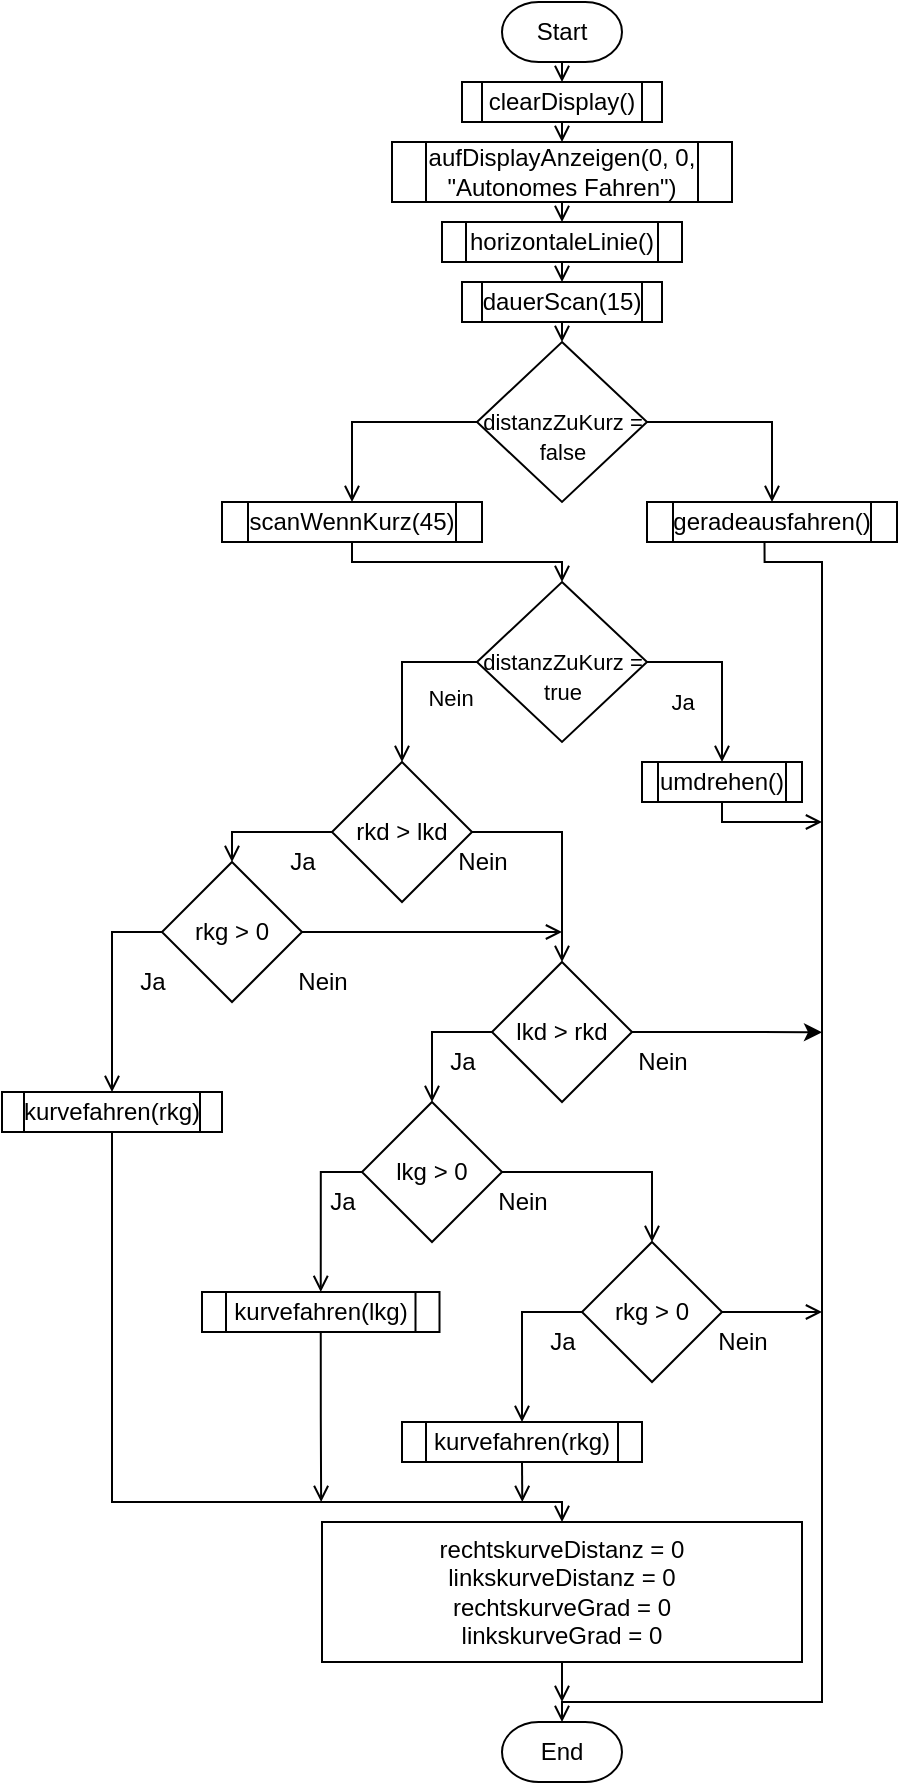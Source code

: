 <mxfile version="16.5.1" type="device"><diagram id="C5RBs43oDa-KdzZeNtuy" name="Page-1"><mxGraphModel dx="630" dy="494" grid="1" gridSize="10" guides="1" tooltips="1" connect="1" arrows="1" fold="1" page="1" pageScale="1" pageWidth="827" pageHeight="1169" math="0" shadow="0"><root><mxCell id="WIyWlLk6GJQsqaUBKTNV-0"/><mxCell id="WIyWlLk6GJQsqaUBKTNV-1" parent="WIyWlLk6GJQsqaUBKTNV-0"/><mxCell id="cLZr5UZLkbUHjYc4EeCg-1" style="edgeStyle=orthogonalEdgeStyle;rounded=0;orthogonalLoop=1;jettySize=auto;html=1;exitX=0.5;exitY=1;exitDx=0;exitDy=0;exitPerimeter=0;entryX=0.5;entryY=0;entryDx=0;entryDy=0;endArrow=open;endFill=0;" parent="WIyWlLk6GJQsqaUBKTNV-1" source="HOjpR-oxfHX7dsRO8wp4-0" target="cLZr5UZLkbUHjYc4EeCg-0" edge="1"><mxGeometry relative="1" as="geometry"/></mxCell><mxCell id="HOjpR-oxfHX7dsRO8wp4-0" value="Start" style="strokeWidth=1;html=1;shape=mxgraph.flowchart.terminator;whiteSpace=wrap;rounded=1;" parent="WIyWlLk6GJQsqaUBKTNV-1" vertex="1"><mxGeometry x="260" y="20" width="60" height="30" as="geometry"/></mxCell><mxCell id="cLZr5UZLkbUHjYc4EeCg-7" style="edgeStyle=orthogonalEdgeStyle;shape=connector;rounded=0;orthogonalLoop=1;jettySize=auto;html=1;exitX=0.5;exitY=1;exitDx=0;exitDy=0;entryX=0.5;entryY=0;entryDx=0;entryDy=0;entryPerimeter=0;labelBackgroundColor=default;fontFamily=Helvetica;fontSize=11;fontColor=default;endArrow=open;endFill=0;strokeColor=default;" parent="WIyWlLk6GJQsqaUBKTNV-1" source="HOjpR-oxfHX7dsRO8wp4-11" target="HOjpR-oxfHX7dsRO8wp4-13" edge="1"><mxGeometry relative="1" as="geometry"/></mxCell><mxCell id="HOjpR-oxfHX7dsRO8wp4-11" value="dauerScan(15)" style="shape=process;whiteSpace=wrap;html=1;backgroundOutline=1;rounded=0;strokeColor=default;strokeWidth=1;" parent="WIyWlLk6GJQsqaUBKTNV-1" vertex="1"><mxGeometry x="240" y="160" width="100" height="20" as="geometry"/></mxCell><mxCell id="cLZr5UZLkbUHjYc4EeCg-8" style="edgeStyle=orthogonalEdgeStyle;shape=connector;rounded=0;orthogonalLoop=1;jettySize=auto;html=1;exitX=0;exitY=0.5;exitDx=0;exitDy=0;exitPerimeter=0;entryX=0.5;entryY=0;entryDx=0;entryDy=0;labelBackgroundColor=default;fontFamily=Helvetica;fontSize=11;fontColor=default;endArrow=open;endFill=0;strokeColor=default;" parent="WIyWlLk6GJQsqaUBKTNV-1" source="HOjpR-oxfHX7dsRO8wp4-13" target="HOjpR-oxfHX7dsRO8wp4-18" edge="1"><mxGeometry relative="1" as="geometry"/></mxCell><mxCell id="cLZr5UZLkbUHjYc4EeCg-9" style="edgeStyle=orthogonalEdgeStyle;shape=connector;rounded=0;orthogonalLoop=1;jettySize=auto;html=1;exitX=1;exitY=0.5;exitDx=0;exitDy=0;exitPerimeter=0;entryX=0.5;entryY=0;entryDx=0;entryDy=0;labelBackgroundColor=default;fontFamily=Helvetica;fontSize=11;fontColor=default;endArrow=open;endFill=0;strokeColor=default;" parent="WIyWlLk6GJQsqaUBKTNV-1" source="HOjpR-oxfHX7dsRO8wp4-13" target="HOjpR-oxfHX7dsRO8wp4-20" edge="1"><mxGeometry relative="1" as="geometry"/></mxCell><mxCell id="HOjpR-oxfHX7dsRO8wp4-13" value="&lt;font style=&quot;font-size: 11px&quot;&gt;&lt;br&gt;distanzZuKurz = false&lt;/font&gt;" style="strokeWidth=1;html=1;shape=mxgraph.flowchart.decision;whiteSpace=wrap;rounded=1;strokeColor=default;" parent="WIyWlLk6GJQsqaUBKTNV-1" vertex="1"><mxGeometry x="247.5" y="190" width="85" height="80" as="geometry"/></mxCell><mxCell id="cLZr5UZLkbUHjYc4EeCg-12" style="edgeStyle=orthogonalEdgeStyle;shape=connector;rounded=0;orthogonalLoop=1;jettySize=auto;html=1;exitX=0.5;exitY=1;exitDx=0;exitDy=0;entryX=0.5;entryY=0;entryDx=0;entryDy=0;entryPerimeter=0;labelBackgroundColor=default;fontFamily=Helvetica;fontSize=11;fontColor=default;endArrow=open;endFill=0;strokeColor=default;" parent="WIyWlLk6GJQsqaUBKTNV-1" source="HOjpR-oxfHX7dsRO8wp4-18" target="cLZr5UZLkbUHjYc4EeCg-11" edge="1"><mxGeometry relative="1" as="geometry"><Array as="points"><mxPoint x="185" y="300"/><mxPoint x="290" y="300"/></Array></mxGeometry></mxCell><mxCell id="HOjpR-oxfHX7dsRO8wp4-18" value="scanWennKurz(45)" style="shape=process;whiteSpace=wrap;html=1;backgroundOutline=1;rounded=0;strokeColor=default;strokeWidth=1;" parent="WIyWlLk6GJQsqaUBKTNV-1" vertex="1"><mxGeometry x="120" y="270" width="130" height="20" as="geometry"/></mxCell><mxCell id="cLZr5UZLkbUHjYc4EeCg-10" value="" style="edgeStyle=orthogonalEdgeStyle;shape=connector;rounded=0;orthogonalLoop=1;jettySize=auto;html=1;exitX=0.5;exitY=1;exitDx=0;exitDy=0;entryX=0.5;entryY=0;entryDx=0;entryDy=0;entryPerimeter=0;labelBackgroundColor=default;fontFamily=Helvetica;fontSize=11;fontColor=default;endArrow=open;endFill=0;strokeColor=default;" parent="WIyWlLk6GJQsqaUBKTNV-1" target="HOjpR-oxfHX7dsRO8wp4-40" edge="1"><mxGeometry relative="1" as="geometry"><mxPoint x="391.25" y="290" as="sourcePoint"/><mxPoint x="308.75" y="850" as="targetPoint"/><Array as="points"><mxPoint x="391" y="300"/><mxPoint x="420" y="300"/><mxPoint x="420" y="870"/><mxPoint x="290" y="870"/></Array></mxGeometry></mxCell><mxCell id="HOjpR-oxfHX7dsRO8wp4-20" value="geradeausfahren()" style="shape=process;whiteSpace=wrap;html=1;backgroundOutline=1;rounded=0;strokeColor=default;strokeWidth=1;" parent="WIyWlLk6GJQsqaUBKTNV-1" vertex="1"><mxGeometry x="332.5" y="270" width="125" height="20" as="geometry"/></mxCell><mxCell id="cLZr5UZLkbUHjYc4EeCg-33" style="edgeStyle=orthogonalEdgeStyle;shape=connector;rounded=0;orthogonalLoop=1;jettySize=auto;html=1;exitX=0.5;exitY=1;exitDx=0;exitDy=0;labelBackgroundColor=default;fontFamily=Helvetica;fontSize=11;fontColor=default;endArrow=open;endFill=0;strokeColor=default;" parent="WIyWlLk6GJQsqaUBKTNV-1" source="HOjpR-oxfHX7dsRO8wp4-26" edge="1"><mxGeometry relative="1" as="geometry"><mxPoint x="420" y="430" as="targetPoint"/><Array as="points"><mxPoint x="370" y="430"/></Array></mxGeometry></mxCell><mxCell id="HOjpR-oxfHX7dsRO8wp4-26" value="umdrehen()" style="shape=process;whiteSpace=wrap;html=1;backgroundOutline=1;rounded=0;strokeColor=default;strokeWidth=1;" parent="WIyWlLk6GJQsqaUBKTNV-1" vertex="1"><mxGeometry x="330" y="400" width="80" height="20" as="geometry"/></mxCell><mxCell id="cLZr5UZLkbUHjYc4EeCg-19" style="edgeStyle=orthogonalEdgeStyle;shape=connector;rounded=0;orthogonalLoop=1;jettySize=auto;html=1;exitX=0;exitY=0.5;exitDx=0;exitDy=0;exitPerimeter=0;entryX=0.5;entryY=0;entryDx=0;entryDy=0;entryPerimeter=0;labelBackgroundColor=default;fontFamily=Helvetica;fontSize=11;fontColor=default;endArrow=open;endFill=0;strokeColor=default;" parent="WIyWlLk6GJQsqaUBKTNV-1" source="HOjpR-oxfHX7dsRO8wp4-28" target="cLZr5UZLkbUHjYc4EeCg-18" edge="1"><mxGeometry relative="1" as="geometry"><Array as="points"><mxPoint x="125" y="435"/></Array></mxGeometry></mxCell><mxCell id="cLZr5UZLkbUHjYc4EeCg-24" style="edgeStyle=orthogonalEdgeStyle;shape=connector;rounded=0;orthogonalLoop=1;jettySize=auto;html=1;exitX=1;exitY=0.5;exitDx=0;exitDy=0;exitPerimeter=0;entryX=0.5;entryY=0;entryDx=0;entryDy=0;entryPerimeter=0;labelBackgroundColor=default;fontFamily=Helvetica;fontSize=11;fontColor=default;endArrow=open;endFill=0;strokeColor=default;" parent="WIyWlLk6GJQsqaUBKTNV-1" source="HOjpR-oxfHX7dsRO8wp4-28" target="HOjpR-oxfHX7dsRO8wp4-30" edge="1"><mxGeometry relative="1" as="geometry"/></mxCell><mxCell id="HOjpR-oxfHX7dsRO8wp4-28" value="rkd &amp;gt; lkd" style="strokeWidth=1;html=1;shape=mxgraph.flowchart.decision;whiteSpace=wrap;rounded=1;strokeColor=default;" parent="WIyWlLk6GJQsqaUBKTNV-1" vertex="1"><mxGeometry x="175" y="400" width="70" height="70" as="geometry"/></mxCell><mxCell id="cLZr5UZLkbUHjYc4EeCg-23" style="edgeStyle=orthogonalEdgeStyle;shape=connector;rounded=0;orthogonalLoop=1;jettySize=auto;html=1;exitX=0;exitY=0.5;exitDx=0;exitDy=0;exitPerimeter=0;entryX=0.5;entryY=0;entryDx=0;entryDy=0;entryPerimeter=0;labelBackgroundColor=default;fontFamily=Helvetica;fontSize=11;fontColor=default;endArrow=open;endFill=0;strokeColor=default;" parent="WIyWlLk6GJQsqaUBKTNV-1" source="HOjpR-oxfHX7dsRO8wp4-30" target="cLZr5UZLkbUHjYc4EeCg-22" edge="1"><mxGeometry relative="1" as="geometry"/></mxCell><mxCell id="w-rzSDXo8Z9sUN6BkGyD-5" style="edgeStyle=orthogonalEdgeStyle;rounded=0;orthogonalLoop=1;jettySize=auto;html=1;exitX=1;exitY=0.5;exitDx=0;exitDy=0;exitPerimeter=0;" edge="1" parent="WIyWlLk6GJQsqaUBKTNV-1" source="HOjpR-oxfHX7dsRO8wp4-30"><mxGeometry relative="1" as="geometry"><mxPoint x="420" y="535.143" as="targetPoint"/></mxGeometry></mxCell><mxCell id="HOjpR-oxfHX7dsRO8wp4-30" value="lkd &amp;gt; rkd" style="strokeWidth=1;html=1;shape=mxgraph.flowchart.decision;whiteSpace=wrap;rounded=1;strokeColor=default;" parent="WIyWlLk6GJQsqaUBKTNV-1" vertex="1"><mxGeometry x="255" y="500" width="70" height="70" as="geometry"/></mxCell><mxCell id="cLZr5UZLkbUHjYc4EeCg-32" style="edgeStyle=orthogonalEdgeStyle;shape=connector;rounded=0;orthogonalLoop=1;jettySize=auto;html=1;exitX=0.5;exitY=1;exitDx=0;exitDy=0;labelBackgroundColor=default;fontFamily=Helvetica;fontSize=11;fontColor=default;endArrow=open;endFill=0;strokeColor=default;entryX=0.5;entryY=0;entryDx=0;entryDy=0;" parent="WIyWlLk6GJQsqaUBKTNV-1" source="HOjpR-oxfHX7dsRO8wp4-33" target="HOjpR-oxfHX7dsRO8wp4-39" edge="1"><mxGeometry relative="1" as="geometry"><mxPoint x="310" y="770" as="targetPoint"/><Array as="points"><mxPoint x="65" y="770"/><mxPoint x="290" y="770"/></Array></mxGeometry></mxCell><mxCell id="HOjpR-oxfHX7dsRO8wp4-33" value="kurvefahren(rkg)" style="shape=process;whiteSpace=wrap;html=1;backgroundOutline=1;rounded=0;strokeColor=default;strokeWidth=1;" parent="WIyWlLk6GJQsqaUBKTNV-1" vertex="1"><mxGeometry x="10" y="565" width="110" height="20" as="geometry"/></mxCell><mxCell id="cLZr5UZLkbUHjYc4EeCg-34" style="edgeStyle=orthogonalEdgeStyle;shape=connector;rounded=0;orthogonalLoop=1;jettySize=auto;html=1;exitX=0.5;exitY=1;exitDx=0;exitDy=0;labelBackgroundColor=default;fontFamily=Helvetica;fontSize=11;fontColor=default;endArrow=open;endFill=0;strokeColor=default;" parent="WIyWlLk6GJQsqaUBKTNV-1" source="HOjpR-oxfHX7dsRO8wp4-35" edge="1"><mxGeometry relative="1" as="geometry"><mxPoint x="169.571" y="770" as="targetPoint"/></mxGeometry></mxCell><mxCell id="HOjpR-oxfHX7dsRO8wp4-35" value="kurvefahren(lkg)" style="shape=process;whiteSpace=wrap;html=1;backgroundOutline=1;rounded=0;strokeColor=default;strokeWidth=1;" parent="WIyWlLk6GJQsqaUBKTNV-1" vertex="1"><mxGeometry x="110" y="665" width="118.75" height="20" as="geometry"/></mxCell><mxCell id="cLZr5UZLkbUHjYc4EeCg-35" style="edgeStyle=orthogonalEdgeStyle;shape=connector;rounded=0;orthogonalLoop=1;jettySize=auto;html=1;exitX=0.5;exitY=1;exitDx=0;exitDy=0;labelBackgroundColor=default;fontFamily=Helvetica;fontSize=11;fontColor=default;endArrow=open;endFill=0;strokeColor=default;" parent="WIyWlLk6GJQsqaUBKTNV-1" source="HOjpR-oxfHX7dsRO8wp4-37" edge="1"><mxGeometry relative="1" as="geometry"><mxPoint x="270.143" y="770" as="targetPoint"/></mxGeometry></mxCell><mxCell id="HOjpR-oxfHX7dsRO8wp4-37" value="kurvefahren(rkg)" style="shape=process;whiteSpace=wrap;html=1;backgroundOutline=1;rounded=0;strokeColor=default;strokeWidth=1;" parent="WIyWlLk6GJQsqaUBKTNV-1" vertex="1"><mxGeometry x="210" y="730" width="120" height="20" as="geometry"/></mxCell><mxCell id="cLZr5UZLkbUHjYc4EeCg-36" style="edgeStyle=orthogonalEdgeStyle;shape=connector;rounded=0;orthogonalLoop=1;jettySize=auto;html=1;exitX=0.5;exitY=1;exitDx=0;exitDy=0;labelBackgroundColor=default;fontFamily=Helvetica;fontSize=11;fontColor=default;endArrow=open;endFill=0;strokeColor=default;" parent="WIyWlLk6GJQsqaUBKTNV-1" source="HOjpR-oxfHX7dsRO8wp4-39" edge="1"><mxGeometry relative="1" as="geometry"><mxPoint x="290" y="870" as="targetPoint"/></mxGeometry></mxCell><mxCell id="HOjpR-oxfHX7dsRO8wp4-39" value="rechtskurveDistanz = 0&lt;br&gt;linkskurveDistanz = 0&lt;br&gt;rechtskurveGrad = 0&lt;br&gt;linkskurveGrad = 0" style="rounded=0;whiteSpace=wrap;html=1;absoluteArcSize=1;arcSize=14;strokeWidth=1;" parent="WIyWlLk6GJQsqaUBKTNV-1" vertex="1"><mxGeometry x="170" y="780" width="240" height="70" as="geometry"/></mxCell><mxCell id="HOjpR-oxfHX7dsRO8wp4-40" value="End" style="strokeWidth=1;html=1;shape=mxgraph.flowchart.terminator;whiteSpace=wrap;rounded=1;" parent="WIyWlLk6GJQsqaUBKTNV-1" vertex="1"><mxGeometry x="260" y="880" width="60" height="30" as="geometry"/></mxCell><mxCell id="cLZr5UZLkbUHjYc4EeCg-3" style="edgeStyle=orthogonalEdgeStyle;shape=connector;rounded=0;orthogonalLoop=1;jettySize=auto;html=1;exitX=0.5;exitY=1;exitDx=0;exitDy=0;entryX=0.5;entryY=0;entryDx=0;entryDy=0;labelBackgroundColor=default;fontFamily=Helvetica;fontSize=11;fontColor=default;endArrow=open;endFill=0;strokeColor=default;" parent="WIyWlLk6GJQsqaUBKTNV-1" source="cLZr5UZLkbUHjYc4EeCg-0" target="cLZr5UZLkbUHjYc4EeCg-2" edge="1"><mxGeometry relative="1" as="geometry"/></mxCell><mxCell id="cLZr5UZLkbUHjYc4EeCg-0" value="clearDisplay()" style="shape=process;whiteSpace=wrap;html=1;backgroundOutline=1;rounded=0;strokeColor=default;strokeWidth=1;" parent="WIyWlLk6GJQsqaUBKTNV-1" vertex="1"><mxGeometry x="240" y="60" width="100" height="20" as="geometry"/></mxCell><mxCell id="cLZr5UZLkbUHjYc4EeCg-5" style="edgeStyle=orthogonalEdgeStyle;shape=connector;rounded=0;orthogonalLoop=1;jettySize=auto;html=1;exitX=0.5;exitY=1;exitDx=0;exitDy=0;entryX=0.5;entryY=0;entryDx=0;entryDy=0;labelBackgroundColor=default;fontFamily=Helvetica;fontSize=11;fontColor=default;endArrow=open;endFill=0;strokeColor=default;" parent="WIyWlLk6GJQsqaUBKTNV-1" source="cLZr5UZLkbUHjYc4EeCg-2" target="cLZr5UZLkbUHjYc4EeCg-4" edge="1"><mxGeometry relative="1" as="geometry"/></mxCell><mxCell id="cLZr5UZLkbUHjYc4EeCg-2" value="aufDisplayAnzeigen(0, 0, &quot;Autonomes Fahren&quot;)" style="shape=process;whiteSpace=wrap;html=1;backgroundOutline=1;rounded=0;strokeColor=default;strokeWidth=1;" parent="WIyWlLk6GJQsqaUBKTNV-1" vertex="1"><mxGeometry x="205" y="90" width="170" height="30" as="geometry"/></mxCell><mxCell id="cLZr5UZLkbUHjYc4EeCg-6" style="edgeStyle=orthogonalEdgeStyle;shape=connector;rounded=0;orthogonalLoop=1;jettySize=auto;html=1;exitX=0.5;exitY=1;exitDx=0;exitDy=0;entryX=0.5;entryY=0;entryDx=0;entryDy=0;labelBackgroundColor=default;fontFamily=Helvetica;fontSize=11;fontColor=default;endArrow=open;endFill=0;strokeColor=default;" parent="WIyWlLk6GJQsqaUBKTNV-1" source="cLZr5UZLkbUHjYc4EeCg-4" target="HOjpR-oxfHX7dsRO8wp4-11" edge="1"><mxGeometry relative="1" as="geometry"/></mxCell><mxCell id="cLZr5UZLkbUHjYc4EeCg-4" value="horizontaleLinie()" style="shape=process;whiteSpace=wrap;html=1;backgroundOutline=1;rounded=0;strokeColor=default;strokeWidth=1;" parent="WIyWlLk6GJQsqaUBKTNV-1" vertex="1"><mxGeometry x="230" y="130" width="120" height="20" as="geometry"/></mxCell><mxCell id="cLZr5UZLkbUHjYc4EeCg-13" style="edgeStyle=orthogonalEdgeStyle;shape=connector;rounded=0;orthogonalLoop=1;jettySize=auto;html=1;exitX=1;exitY=0.5;exitDx=0;exitDy=0;exitPerimeter=0;entryX=0.5;entryY=0;entryDx=0;entryDy=0;labelBackgroundColor=default;fontFamily=Helvetica;fontSize=11;fontColor=default;endArrow=open;endFill=0;strokeColor=default;" parent="WIyWlLk6GJQsqaUBKTNV-1" source="cLZr5UZLkbUHjYc4EeCg-11" target="HOjpR-oxfHX7dsRO8wp4-26" edge="1"><mxGeometry relative="1" as="geometry"/></mxCell><mxCell id="cLZr5UZLkbUHjYc4EeCg-14" value="Ja" style="edgeLabel;html=1;align=center;verticalAlign=middle;resizable=0;points=[];fontSize=11;fontFamily=Helvetica;fontColor=default;" parent="cLZr5UZLkbUHjYc4EeCg-13" vertex="1" connectable="0"><mxGeometry x="-0.323" relative="1" as="geometry"><mxPoint x="-12" y="20" as="offset"/></mxGeometry></mxCell><mxCell id="cLZr5UZLkbUHjYc4EeCg-16" style="edgeStyle=orthogonalEdgeStyle;shape=connector;rounded=0;orthogonalLoop=1;jettySize=auto;html=1;exitX=0;exitY=0.5;exitDx=0;exitDy=0;exitPerimeter=0;entryX=0.5;entryY=0;entryDx=0;entryDy=0;entryPerimeter=0;labelBackgroundColor=default;fontFamily=Helvetica;fontSize=11;fontColor=default;endArrow=open;endFill=0;strokeColor=default;" parent="WIyWlLk6GJQsqaUBKTNV-1" source="cLZr5UZLkbUHjYc4EeCg-11" target="HOjpR-oxfHX7dsRO8wp4-28" edge="1"><mxGeometry relative="1" as="geometry"/></mxCell><mxCell id="cLZr5UZLkbUHjYc4EeCg-17" value="Nein" style="edgeLabel;html=1;align=center;verticalAlign=middle;resizable=0;points=[];fontSize=11;fontFamily=Helvetica;fontColor=default;" parent="cLZr5UZLkbUHjYc4EeCg-16" vertex="1" connectable="0"><mxGeometry x="-0.409" relative="1" as="geometry"><mxPoint x="12" y="18" as="offset"/></mxGeometry></mxCell><mxCell id="cLZr5UZLkbUHjYc4EeCg-11" value="&lt;font style=&quot;font-size: 11px&quot;&gt;&lt;br&gt;distanzZuKurz = true&lt;/font&gt;" style="strokeWidth=1;html=1;shape=mxgraph.flowchart.decision;whiteSpace=wrap;rounded=1;strokeColor=default;" parent="WIyWlLk6GJQsqaUBKTNV-1" vertex="1"><mxGeometry x="247.5" y="310" width="85" height="80" as="geometry"/></mxCell><mxCell id="cLZr5UZLkbUHjYc4EeCg-20" style="edgeStyle=orthogonalEdgeStyle;shape=connector;rounded=0;orthogonalLoop=1;jettySize=auto;html=1;exitX=0;exitY=0.5;exitDx=0;exitDy=0;exitPerimeter=0;labelBackgroundColor=default;fontFamily=Helvetica;fontSize=11;fontColor=default;endArrow=open;endFill=0;strokeColor=default;" parent="WIyWlLk6GJQsqaUBKTNV-1" source="cLZr5UZLkbUHjYc4EeCg-18" target="HOjpR-oxfHX7dsRO8wp4-33" edge="1"><mxGeometry relative="1" as="geometry"/></mxCell><mxCell id="cLZr5UZLkbUHjYc4EeCg-21" style="edgeStyle=orthogonalEdgeStyle;shape=connector;rounded=0;orthogonalLoop=1;jettySize=auto;html=1;exitX=1;exitY=0.5;exitDx=0;exitDy=0;exitPerimeter=0;labelBackgroundColor=default;fontFamily=Helvetica;fontSize=11;fontColor=default;endArrow=open;endFill=0;strokeColor=default;" parent="WIyWlLk6GJQsqaUBKTNV-1" source="cLZr5UZLkbUHjYc4EeCg-18" edge="1"><mxGeometry relative="1" as="geometry"><mxPoint x="290" y="485" as="targetPoint"/></mxGeometry></mxCell><mxCell id="cLZr5UZLkbUHjYc4EeCg-18" value="rkg &amp;gt; 0" style="strokeWidth=1;html=1;shape=mxgraph.flowchart.decision;whiteSpace=wrap;rounded=1;strokeColor=default;" parent="WIyWlLk6GJQsqaUBKTNV-1" vertex="1"><mxGeometry x="90" y="450" width="70" height="70" as="geometry"/></mxCell><mxCell id="cLZr5UZLkbUHjYc4EeCg-25" style="edgeStyle=orthogonalEdgeStyle;shape=connector;rounded=0;orthogonalLoop=1;jettySize=auto;html=1;exitX=0;exitY=0.5;exitDx=0;exitDy=0;exitPerimeter=0;entryX=0.5;entryY=0;entryDx=0;entryDy=0;labelBackgroundColor=default;fontFamily=Helvetica;fontSize=11;fontColor=default;endArrow=open;endFill=0;strokeColor=default;" parent="WIyWlLk6GJQsqaUBKTNV-1" source="cLZr5UZLkbUHjYc4EeCg-22" target="HOjpR-oxfHX7dsRO8wp4-35" edge="1"><mxGeometry relative="1" as="geometry"/></mxCell><mxCell id="cLZr5UZLkbUHjYc4EeCg-27" style="edgeStyle=orthogonalEdgeStyle;shape=connector;rounded=0;orthogonalLoop=1;jettySize=auto;html=1;exitX=1;exitY=0.5;exitDx=0;exitDy=0;exitPerimeter=0;entryX=0.5;entryY=0;entryDx=0;entryDy=0;entryPerimeter=0;labelBackgroundColor=default;fontFamily=Helvetica;fontSize=11;fontColor=default;endArrow=open;endFill=0;strokeColor=default;" parent="WIyWlLk6GJQsqaUBKTNV-1" source="cLZr5UZLkbUHjYc4EeCg-22" target="cLZr5UZLkbUHjYc4EeCg-26" edge="1"><mxGeometry relative="1" as="geometry"/></mxCell><mxCell id="cLZr5UZLkbUHjYc4EeCg-22" value="lkg &amp;gt; 0" style="strokeWidth=1;html=1;shape=mxgraph.flowchart.decision;whiteSpace=wrap;rounded=1;strokeColor=default;" parent="WIyWlLk6GJQsqaUBKTNV-1" vertex="1"><mxGeometry x="190" y="570" width="70" height="70" as="geometry"/></mxCell><mxCell id="cLZr5UZLkbUHjYc4EeCg-28" style="edgeStyle=orthogonalEdgeStyle;shape=connector;rounded=0;orthogonalLoop=1;jettySize=auto;html=1;exitX=1;exitY=0.5;exitDx=0;exitDy=0;exitPerimeter=0;labelBackgroundColor=default;fontFamily=Helvetica;fontSize=11;fontColor=default;endArrow=open;endFill=0;strokeColor=default;" parent="WIyWlLk6GJQsqaUBKTNV-1" source="cLZr5UZLkbUHjYc4EeCg-26" edge="1"><mxGeometry relative="1" as="geometry"><mxPoint x="420" y="675" as="targetPoint"/></mxGeometry></mxCell><mxCell id="cLZr5UZLkbUHjYc4EeCg-29" style="edgeStyle=orthogonalEdgeStyle;shape=connector;rounded=0;orthogonalLoop=1;jettySize=auto;html=1;exitX=0;exitY=0.5;exitDx=0;exitDy=0;exitPerimeter=0;entryX=0.5;entryY=0;entryDx=0;entryDy=0;labelBackgroundColor=default;fontFamily=Helvetica;fontSize=11;fontColor=default;endArrow=open;endFill=0;strokeColor=default;" parent="WIyWlLk6GJQsqaUBKTNV-1" source="cLZr5UZLkbUHjYc4EeCg-26" target="HOjpR-oxfHX7dsRO8wp4-37" edge="1"><mxGeometry relative="1" as="geometry"/></mxCell><mxCell id="cLZr5UZLkbUHjYc4EeCg-26" value="rkg &amp;gt; 0" style="strokeWidth=1;html=1;shape=mxgraph.flowchart.decision;whiteSpace=wrap;rounded=1;strokeColor=default;" parent="WIyWlLk6GJQsqaUBKTNV-1" vertex="1"><mxGeometry x="300" y="640" width="70" height="70" as="geometry"/></mxCell><mxCell id="w-rzSDXo8Z9sUN6BkGyD-0" value="Ja" style="text;html=1;align=center;verticalAlign=middle;resizable=0;points=[];autosize=1;strokeColor=none;fillColor=none;" vertex="1" parent="WIyWlLk6GJQsqaUBKTNV-1"><mxGeometry x="145" y="440" width="30" height="20" as="geometry"/></mxCell><mxCell id="w-rzSDXo8Z9sUN6BkGyD-1" value="Ja" style="text;html=1;align=center;verticalAlign=middle;resizable=0;points=[];autosize=1;strokeColor=none;fillColor=none;" vertex="1" parent="WIyWlLk6GJQsqaUBKTNV-1"><mxGeometry x="70" y="500" width="30" height="20" as="geometry"/></mxCell><mxCell id="w-rzSDXo8Z9sUN6BkGyD-2" value="Nein" style="text;html=1;align=center;verticalAlign=middle;resizable=0;points=[];autosize=1;strokeColor=none;fillColor=none;" vertex="1" parent="WIyWlLk6GJQsqaUBKTNV-1"><mxGeometry x="150" y="500" width="40" height="20" as="geometry"/></mxCell><mxCell id="w-rzSDXo8Z9sUN6BkGyD-3" value="Nein" style="text;html=1;align=center;verticalAlign=middle;resizable=0;points=[];autosize=1;strokeColor=none;fillColor=none;" vertex="1" parent="WIyWlLk6GJQsqaUBKTNV-1"><mxGeometry x="230" y="440" width="40" height="20" as="geometry"/></mxCell><mxCell id="w-rzSDXo8Z9sUN6BkGyD-4" value="Ja" style="text;html=1;align=center;verticalAlign=middle;resizable=0;points=[];autosize=1;strokeColor=none;fillColor=none;" vertex="1" parent="WIyWlLk6GJQsqaUBKTNV-1"><mxGeometry x="225" y="540" width="30" height="20" as="geometry"/></mxCell><mxCell id="w-rzSDXo8Z9sUN6BkGyD-6" value="Nein" style="text;html=1;align=center;verticalAlign=middle;resizable=0;points=[];autosize=1;strokeColor=none;fillColor=none;" vertex="1" parent="WIyWlLk6GJQsqaUBKTNV-1"><mxGeometry x="320" y="540" width="40" height="20" as="geometry"/></mxCell><mxCell id="w-rzSDXo8Z9sUN6BkGyD-7" value="Ja" style="text;html=1;align=center;verticalAlign=middle;resizable=0;points=[];autosize=1;strokeColor=none;fillColor=none;" vertex="1" parent="WIyWlLk6GJQsqaUBKTNV-1"><mxGeometry x="165" y="610" width="30" height="20" as="geometry"/></mxCell><mxCell id="w-rzSDXo8Z9sUN6BkGyD-8" value="Nein" style="text;html=1;align=center;verticalAlign=middle;resizable=0;points=[];autosize=1;strokeColor=none;fillColor=none;" vertex="1" parent="WIyWlLk6GJQsqaUBKTNV-1"><mxGeometry x="250" y="610" width="40" height="20" as="geometry"/></mxCell><mxCell id="w-rzSDXo8Z9sUN6BkGyD-9" value="Ja" style="text;html=1;align=center;verticalAlign=middle;resizable=0;points=[];autosize=1;strokeColor=none;fillColor=none;" vertex="1" parent="WIyWlLk6GJQsqaUBKTNV-1"><mxGeometry x="275" y="680" width="30" height="20" as="geometry"/></mxCell><mxCell id="w-rzSDXo8Z9sUN6BkGyD-10" value="Nein" style="text;html=1;align=center;verticalAlign=middle;resizable=0;points=[];autosize=1;strokeColor=none;fillColor=none;" vertex="1" parent="WIyWlLk6GJQsqaUBKTNV-1"><mxGeometry x="360" y="680" width="40" height="20" as="geometry"/></mxCell></root></mxGraphModel></diagram></mxfile>